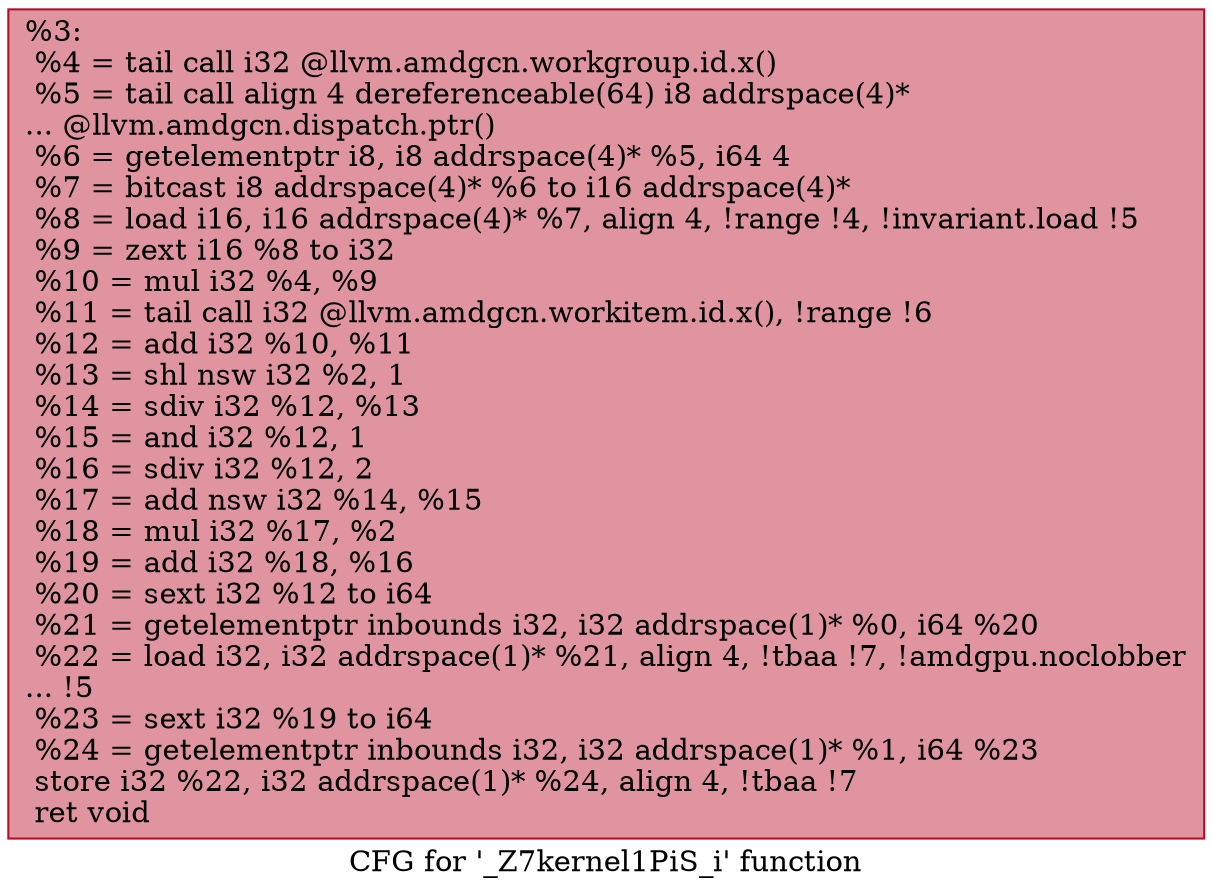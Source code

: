 digraph "CFG for '_Z7kernel1PiS_i' function" {
	label="CFG for '_Z7kernel1PiS_i' function";

	Node0x586ef70 [shape=record,color="#b70d28ff", style=filled, fillcolor="#b70d2870",label="{%3:\l  %4 = tail call i32 @llvm.amdgcn.workgroup.id.x()\l  %5 = tail call align 4 dereferenceable(64) i8 addrspace(4)*\l... @llvm.amdgcn.dispatch.ptr()\l  %6 = getelementptr i8, i8 addrspace(4)* %5, i64 4\l  %7 = bitcast i8 addrspace(4)* %6 to i16 addrspace(4)*\l  %8 = load i16, i16 addrspace(4)* %7, align 4, !range !4, !invariant.load !5\l  %9 = zext i16 %8 to i32\l  %10 = mul i32 %4, %9\l  %11 = tail call i32 @llvm.amdgcn.workitem.id.x(), !range !6\l  %12 = add i32 %10, %11\l  %13 = shl nsw i32 %2, 1\l  %14 = sdiv i32 %12, %13\l  %15 = and i32 %12, 1\l  %16 = sdiv i32 %12, 2\l  %17 = add nsw i32 %14, %15\l  %18 = mul i32 %17, %2\l  %19 = add i32 %18, %16\l  %20 = sext i32 %12 to i64\l  %21 = getelementptr inbounds i32, i32 addrspace(1)* %0, i64 %20\l  %22 = load i32, i32 addrspace(1)* %21, align 4, !tbaa !7, !amdgpu.noclobber\l... !5\l  %23 = sext i32 %19 to i64\l  %24 = getelementptr inbounds i32, i32 addrspace(1)* %1, i64 %23\l  store i32 %22, i32 addrspace(1)* %24, align 4, !tbaa !7\l  ret void\l}"];
}
